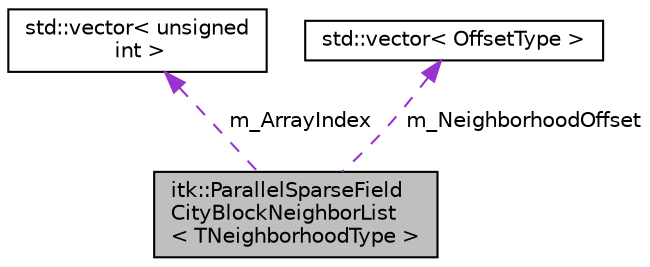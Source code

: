 digraph "itk::ParallelSparseFieldCityBlockNeighborList&lt; TNeighborhoodType &gt;"
{
 // LATEX_PDF_SIZE
  edge [fontname="Helvetica",fontsize="10",labelfontname="Helvetica",labelfontsize="10"];
  node [fontname="Helvetica",fontsize="10",shape=record];
  Node1 [label="itk::ParallelSparseField\lCityBlockNeighborList\l\< TNeighborhoodType \>",height=0.2,width=0.4,color="black", fillcolor="grey75", style="filled", fontcolor="black",tooltip="A convenience class for storing indices which reference neighbor pixels within a neighborhood."];
  Node2 -> Node1 [dir="back",color="darkorchid3",fontsize="10",style="dashed",label=" m_ArrayIndex" ,fontname="Helvetica"];
  Node2 [label="std::vector\< unsigned\l int \>",height=0.2,width=0.4,color="black", fillcolor="white", style="filled",tooltip=" "];
  Node3 -> Node1 [dir="back",color="darkorchid3",fontsize="10",style="dashed",label=" m_NeighborhoodOffset" ,fontname="Helvetica"];
  Node3 [label="std::vector\< OffsetType \>",height=0.2,width=0.4,color="black", fillcolor="white", style="filled",tooltip=" "];
}
